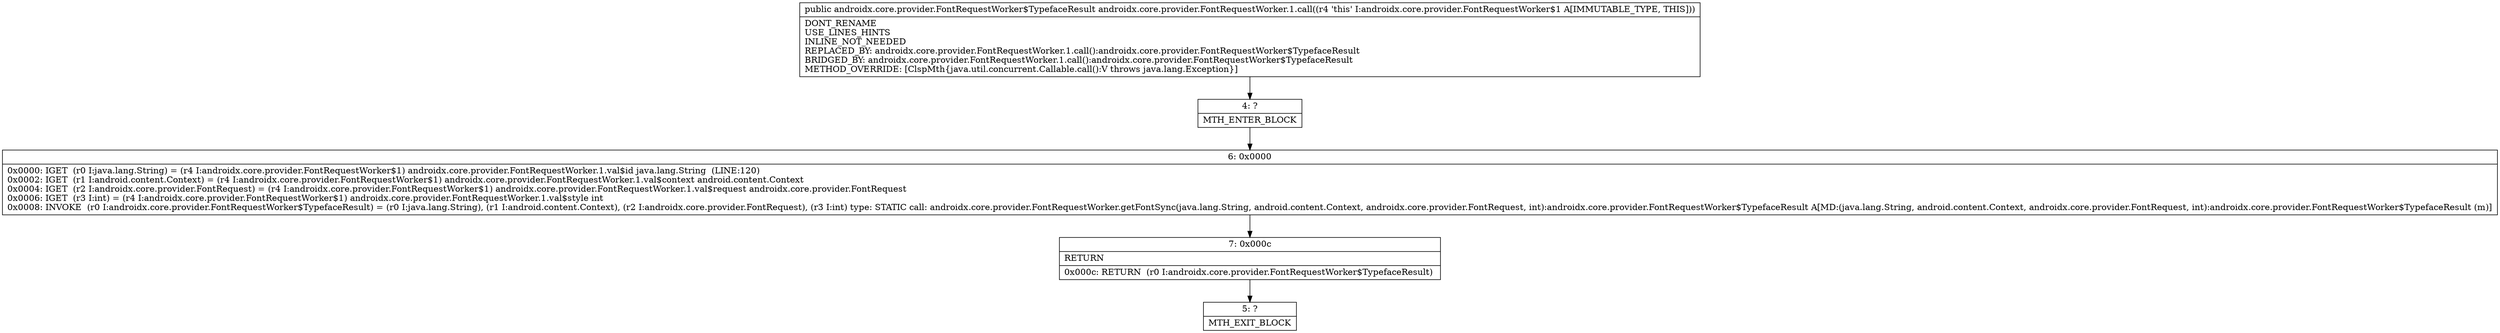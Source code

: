 digraph "CFG forandroidx.core.provider.FontRequestWorker.1.call()Landroidx\/core\/provider\/FontRequestWorker$TypefaceResult;" {
Node_4 [shape=record,label="{4\:\ ?|MTH_ENTER_BLOCK\l}"];
Node_6 [shape=record,label="{6\:\ 0x0000|0x0000: IGET  (r0 I:java.lang.String) = (r4 I:androidx.core.provider.FontRequestWorker$1) androidx.core.provider.FontRequestWorker.1.val$id java.lang.String  (LINE:120)\l0x0002: IGET  (r1 I:android.content.Context) = (r4 I:androidx.core.provider.FontRequestWorker$1) androidx.core.provider.FontRequestWorker.1.val$context android.content.Context \l0x0004: IGET  (r2 I:androidx.core.provider.FontRequest) = (r4 I:androidx.core.provider.FontRequestWorker$1) androidx.core.provider.FontRequestWorker.1.val$request androidx.core.provider.FontRequest \l0x0006: IGET  (r3 I:int) = (r4 I:androidx.core.provider.FontRequestWorker$1) androidx.core.provider.FontRequestWorker.1.val$style int \l0x0008: INVOKE  (r0 I:androidx.core.provider.FontRequestWorker$TypefaceResult) = (r0 I:java.lang.String), (r1 I:android.content.Context), (r2 I:androidx.core.provider.FontRequest), (r3 I:int) type: STATIC call: androidx.core.provider.FontRequestWorker.getFontSync(java.lang.String, android.content.Context, androidx.core.provider.FontRequest, int):androidx.core.provider.FontRequestWorker$TypefaceResult A[MD:(java.lang.String, android.content.Context, androidx.core.provider.FontRequest, int):androidx.core.provider.FontRequestWorker$TypefaceResult (m)]\l}"];
Node_7 [shape=record,label="{7\:\ 0x000c|RETURN\l|0x000c: RETURN  (r0 I:androidx.core.provider.FontRequestWorker$TypefaceResult) \l}"];
Node_5 [shape=record,label="{5\:\ ?|MTH_EXIT_BLOCK\l}"];
MethodNode[shape=record,label="{public androidx.core.provider.FontRequestWorker$TypefaceResult androidx.core.provider.FontRequestWorker.1.call((r4 'this' I:androidx.core.provider.FontRequestWorker$1 A[IMMUTABLE_TYPE, THIS]))  | DONT_RENAME\lUSE_LINES_HINTS\lINLINE_NOT_NEEDED\lREPLACED_BY: androidx.core.provider.FontRequestWorker.1.call():androidx.core.provider.FontRequestWorker$TypefaceResult\lBRIDGED_BY: androidx.core.provider.FontRequestWorker.1.call():androidx.core.provider.FontRequestWorker$TypefaceResult\lMETHOD_OVERRIDE: [ClspMth\{java.util.concurrent.Callable.call():V throws java.lang.Exception\}]\l}"];
MethodNode -> Node_4;Node_4 -> Node_6;
Node_6 -> Node_7;
Node_7 -> Node_5;
}

